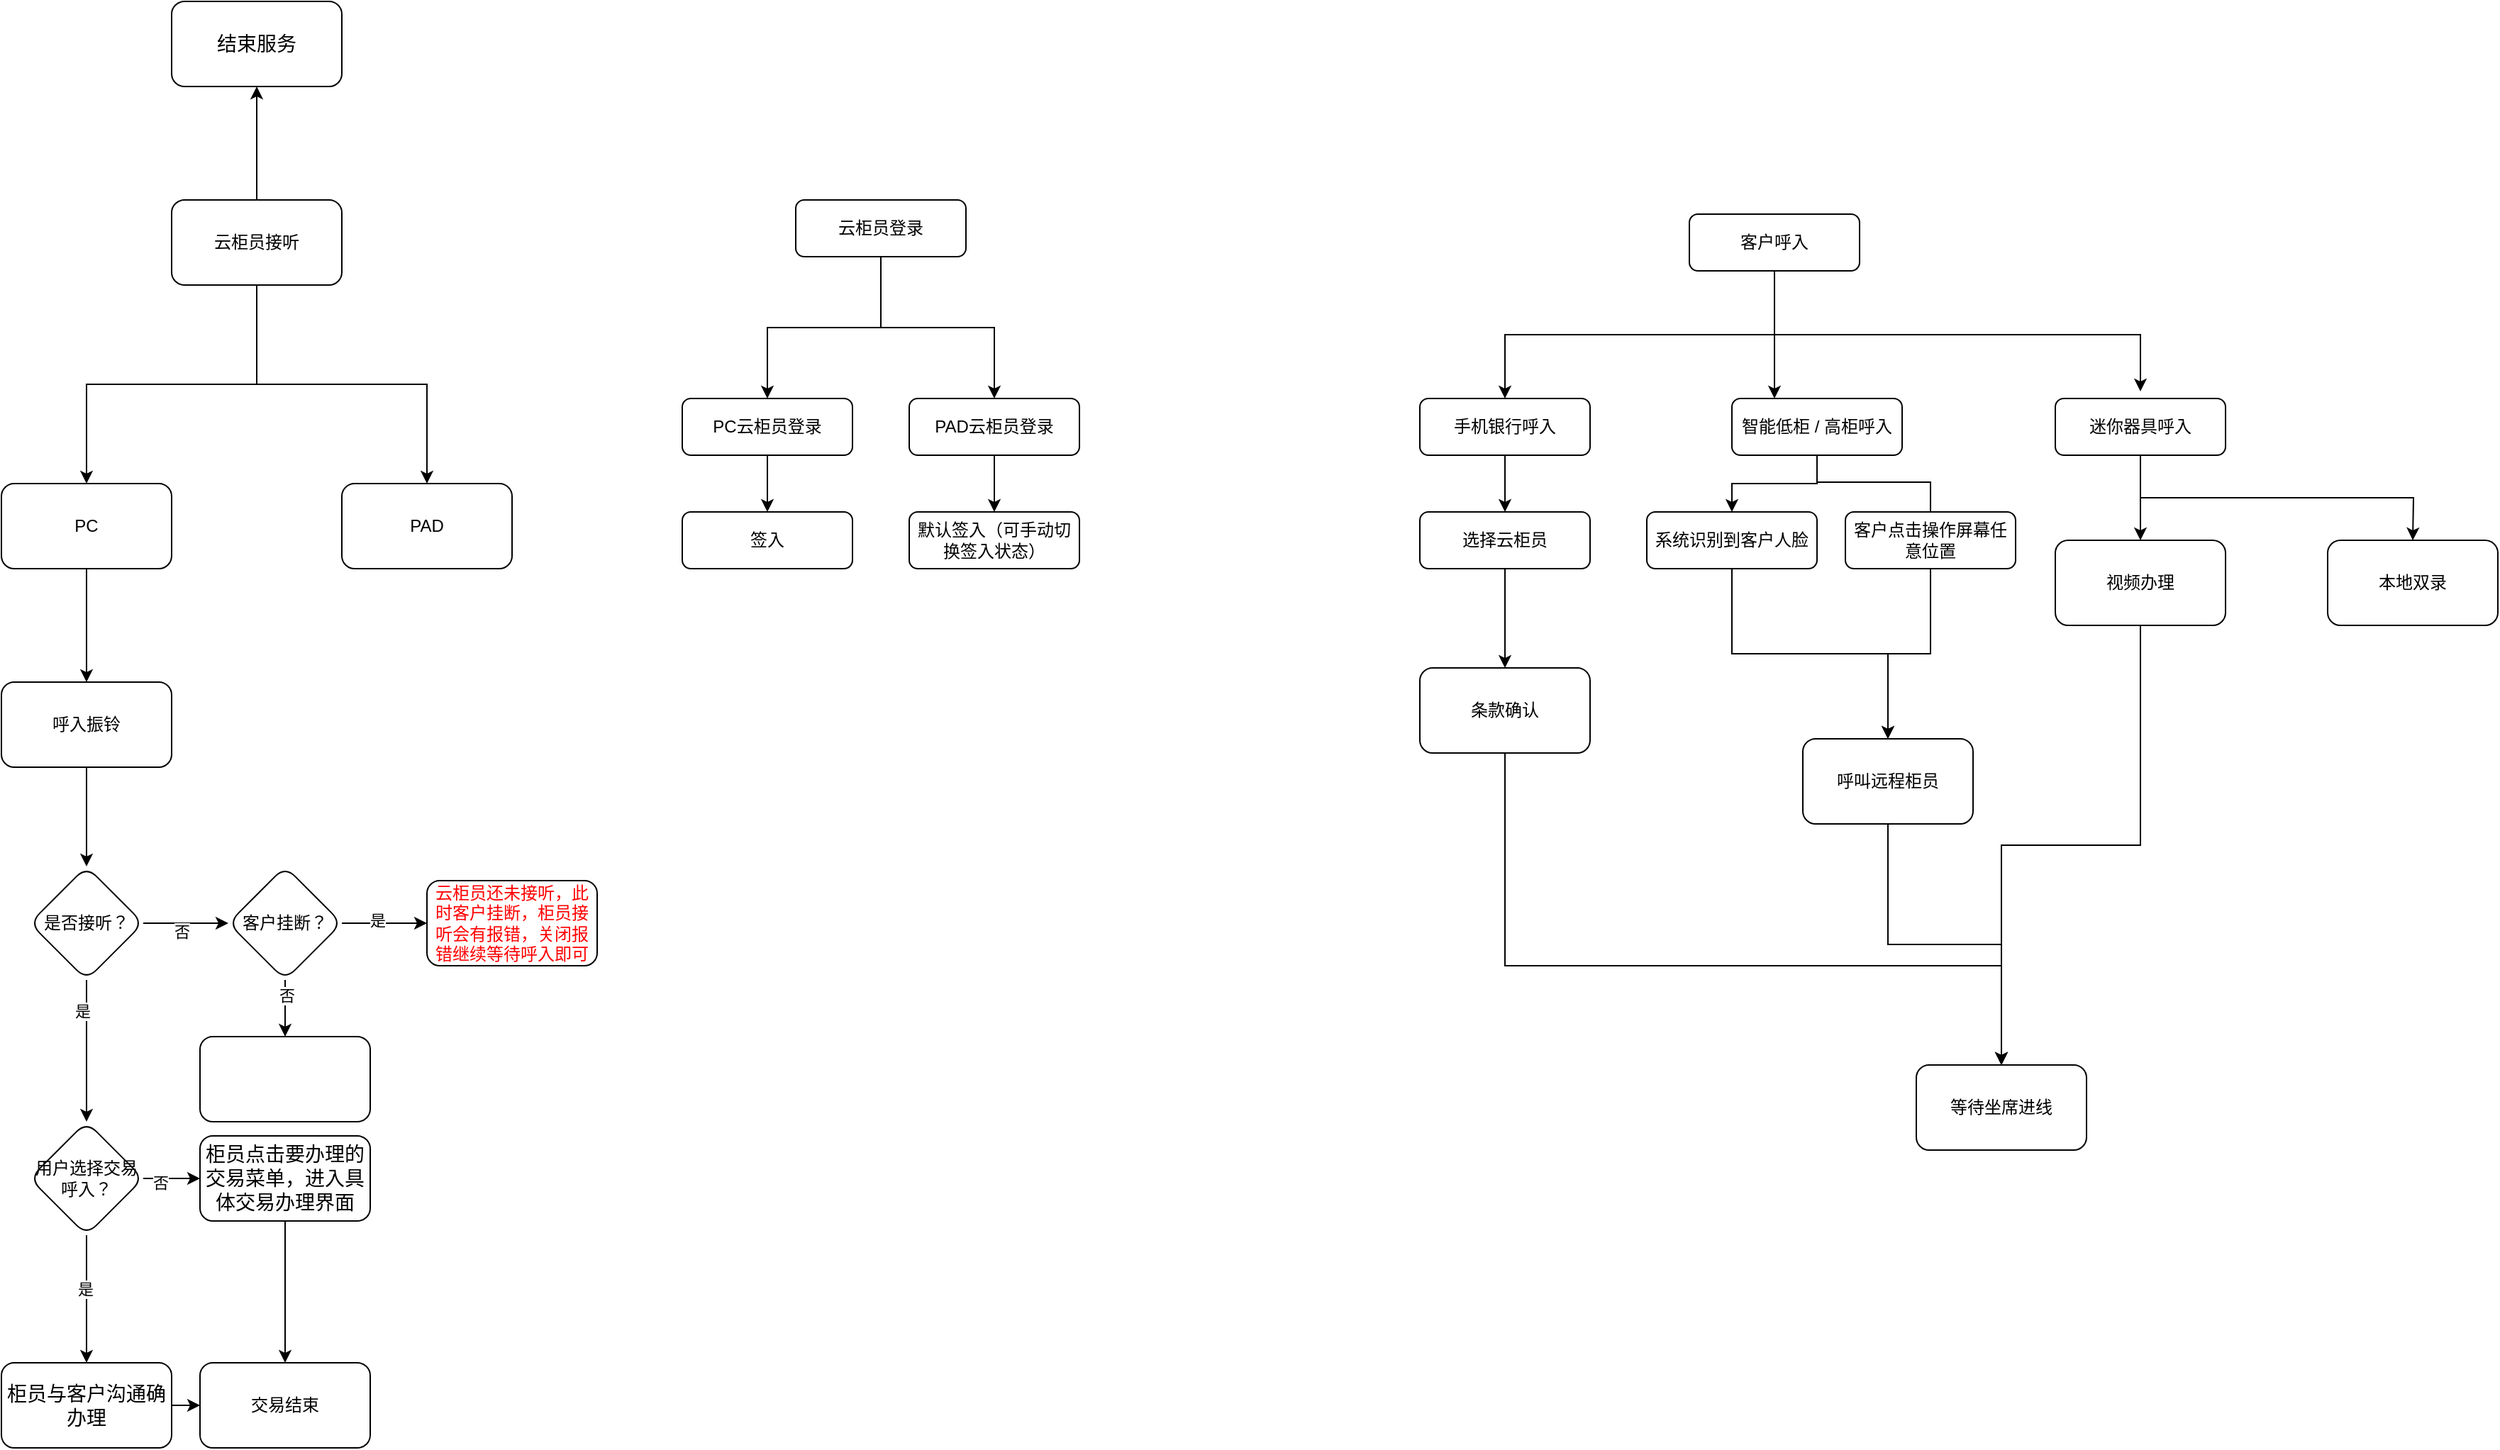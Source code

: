 <mxfile version="24.2.8" type="github">
  <diagram id="C5RBs43oDa-KdzZeNtuy" name="Page-1">
    <mxGraphModel dx="2033" dy="1695" grid="1" gridSize="10" guides="1" tooltips="1" connect="1" arrows="1" fold="1" page="1" pageScale="1" pageWidth="827" pageHeight="1169" math="0" shadow="0">
      <root>
        <mxCell id="WIyWlLk6GJQsqaUBKTNV-0" />
        <mxCell id="WIyWlLk6GJQsqaUBKTNV-1" parent="WIyWlLk6GJQsqaUBKTNV-0" />
        <mxCell id="HxlN1PRi2jvmmC1PD4Mm-4" style="edgeStyle=orthogonalEdgeStyle;rounded=0;orthogonalLoop=1;jettySize=auto;html=1;exitX=0.5;exitY=1;exitDx=0;exitDy=0;entryX=0.5;entryY=0;entryDx=0;entryDy=0;" edge="1" parent="WIyWlLk6GJQsqaUBKTNV-1" source="WIyWlLk6GJQsqaUBKTNV-3" target="HxlN1PRi2jvmmC1PD4Mm-0">
          <mxGeometry relative="1" as="geometry" />
        </mxCell>
        <mxCell id="HxlN1PRi2jvmmC1PD4Mm-5" style="edgeStyle=orthogonalEdgeStyle;rounded=0;orthogonalLoop=1;jettySize=auto;html=1;entryX=0.5;entryY=0;entryDx=0;entryDy=0;" edge="1" parent="WIyWlLk6GJQsqaUBKTNV-1" source="WIyWlLk6GJQsqaUBKTNV-3" target="HxlN1PRi2jvmmC1PD4Mm-1">
          <mxGeometry relative="1" as="geometry" />
        </mxCell>
        <mxCell id="WIyWlLk6GJQsqaUBKTNV-3" value="云柜员登录" style="rounded=1;whiteSpace=wrap;html=1;fontSize=12;glass=0;strokeWidth=1;shadow=0;" parent="WIyWlLk6GJQsqaUBKTNV-1" vertex="1">
          <mxGeometry x="-190" y="-210" width="120" height="40" as="geometry" />
        </mxCell>
        <mxCell id="HxlN1PRi2jvmmC1PD4Mm-6" style="edgeStyle=orthogonalEdgeStyle;rounded=0;orthogonalLoop=1;jettySize=auto;html=1;exitX=0.5;exitY=1;exitDx=0;exitDy=0;entryX=0.5;entryY=0;entryDx=0;entryDy=0;" edge="1" parent="WIyWlLk6GJQsqaUBKTNV-1" source="HxlN1PRi2jvmmC1PD4Mm-0" target="HxlN1PRi2jvmmC1PD4Mm-2">
          <mxGeometry relative="1" as="geometry" />
        </mxCell>
        <mxCell id="HxlN1PRi2jvmmC1PD4Mm-0" value="PC云柜员登录" style="rounded=1;whiteSpace=wrap;html=1;fontSize=12;glass=0;strokeWidth=1;shadow=0;" vertex="1" parent="WIyWlLk6GJQsqaUBKTNV-1">
          <mxGeometry x="-270" y="-70" width="120" height="40" as="geometry" />
        </mxCell>
        <mxCell id="HxlN1PRi2jvmmC1PD4Mm-7" style="edgeStyle=orthogonalEdgeStyle;rounded=0;orthogonalLoop=1;jettySize=auto;html=1;exitX=0.5;exitY=1;exitDx=0;exitDy=0;entryX=0.5;entryY=0;entryDx=0;entryDy=0;" edge="1" parent="WIyWlLk6GJQsqaUBKTNV-1" source="HxlN1PRi2jvmmC1PD4Mm-1" target="HxlN1PRi2jvmmC1PD4Mm-3">
          <mxGeometry relative="1" as="geometry" />
        </mxCell>
        <mxCell id="HxlN1PRi2jvmmC1PD4Mm-1" value="PAD云柜员登录" style="rounded=1;whiteSpace=wrap;html=1;fontSize=12;glass=0;strokeWidth=1;shadow=0;" vertex="1" parent="WIyWlLk6GJQsqaUBKTNV-1">
          <mxGeometry x="-110" y="-70" width="120" height="40" as="geometry" />
        </mxCell>
        <mxCell id="HxlN1PRi2jvmmC1PD4Mm-2" value="签入" style="rounded=1;whiteSpace=wrap;html=1;fontSize=12;glass=0;strokeWidth=1;shadow=0;" vertex="1" parent="WIyWlLk6GJQsqaUBKTNV-1">
          <mxGeometry x="-270" y="10" width="120" height="40" as="geometry" />
        </mxCell>
        <mxCell id="HxlN1PRi2jvmmC1PD4Mm-3" value="默认签入（可手动切换签入状态）" style="rounded=1;whiteSpace=wrap;html=1;fontSize=12;glass=0;strokeWidth=1;shadow=0;" vertex="1" parent="WIyWlLk6GJQsqaUBKTNV-1">
          <mxGeometry x="-110" y="10" width="120" height="40" as="geometry" />
        </mxCell>
        <mxCell id="HxlN1PRi2jvmmC1PD4Mm-8" style="edgeStyle=orthogonalEdgeStyle;rounded=0;orthogonalLoop=1;jettySize=auto;html=1;exitX=0.5;exitY=1;exitDx=0;exitDy=0;entryX=0.5;entryY=0;entryDx=0;entryDy=0;" edge="1" parent="WIyWlLk6GJQsqaUBKTNV-1" source="HxlN1PRi2jvmmC1PD4Mm-10" target="HxlN1PRi2jvmmC1PD4Mm-12">
          <mxGeometry relative="1" as="geometry" />
        </mxCell>
        <mxCell id="HxlN1PRi2jvmmC1PD4Mm-35" style="edgeStyle=orthogonalEdgeStyle;rounded=0;orthogonalLoop=1;jettySize=auto;html=1;exitX=0.5;exitY=1;exitDx=0;exitDy=0;entryX=0.5;entryY=0;entryDx=0;entryDy=0;" edge="1" parent="WIyWlLk6GJQsqaUBKTNV-1">
          <mxGeometry relative="1" as="geometry">
            <mxPoint x="500" y="-165" as="sourcePoint" />
            <mxPoint x="758" y="-75" as="targetPoint" />
            <Array as="points">
              <mxPoint x="500" y="-115" />
              <mxPoint x="758" y="-115" />
            </Array>
          </mxGeometry>
        </mxCell>
        <mxCell id="HxlN1PRi2jvmmC1PD4Mm-42" style="edgeStyle=orthogonalEdgeStyle;rounded=0;orthogonalLoop=1;jettySize=auto;html=1;exitX=0.5;exitY=1;exitDx=0;exitDy=0;entryX=0.25;entryY=0;entryDx=0;entryDy=0;" edge="1" parent="WIyWlLk6GJQsqaUBKTNV-1" source="HxlN1PRi2jvmmC1PD4Mm-10" target="HxlN1PRi2jvmmC1PD4Mm-14">
          <mxGeometry relative="1" as="geometry">
            <Array as="points">
              <mxPoint x="500" y="-120" />
              <mxPoint x="500" y="-120" />
            </Array>
          </mxGeometry>
        </mxCell>
        <mxCell id="HxlN1PRi2jvmmC1PD4Mm-10" value="客户呼入" style="rounded=1;whiteSpace=wrap;html=1;fontSize=12;glass=0;strokeWidth=1;shadow=0;" vertex="1" parent="WIyWlLk6GJQsqaUBKTNV-1">
          <mxGeometry x="440" y="-200" width="120" height="40" as="geometry" />
        </mxCell>
        <mxCell id="HxlN1PRi2jvmmC1PD4Mm-11" style="edgeStyle=orthogonalEdgeStyle;rounded=0;orthogonalLoop=1;jettySize=auto;html=1;exitX=0.5;exitY=1;exitDx=0;exitDy=0;entryX=0.5;entryY=0;entryDx=0;entryDy=0;" edge="1" parent="WIyWlLk6GJQsqaUBKTNV-1" source="HxlN1PRi2jvmmC1PD4Mm-12" target="HxlN1PRi2jvmmC1PD4Mm-15">
          <mxGeometry relative="1" as="geometry" />
        </mxCell>
        <mxCell id="HxlN1PRi2jvmmC1PD4Mm-12" value="手机银行呼入" style="rounded=1;whiteSpace=wrap;html=1;fontSize=12;glass=0;strokeWidth=1;shadow=0;" vertex="1" parent="WIyWlLk6GJQsqaUBKTNV-1">
          <mxGeometry x="250" y="-70" width="120" height="40" as="geometry" />
        </mxCell>
        <mxCell id="HxlN1PRi2jvmmC1PD4Mm-13" style="edgeStyle=orthogonalEdgeStyle;rounded=0;orthogonalLoop=1;jettySize=auto;html=1;exitX=0.5;exitY=1;exitDx=0;exitDy=0;entryX=0.5;entryY=0;entryDx=0;entryDy=0;" edge="1" parent="WIyWlLk6GJQsqaUBKTNV-1" source="HxlN1PRi2jvmmC1PD4Mm-14" target="HxlN1PRi2jvmmC1PD4Mm-16">
          <mxGeometry relative="1" as="geometry" />
        </mxCell>
        <mxCell id="HxlN1PRi2jvmmC1PD4Mm-26" style="edgeStyle=orthogonalEdgeStyle;rounded=0;orthogonalLoop=1;jettySize=auto;html=1;exitX=0.5;exitY=1;exitDx=0;exitDy=0;" edge="1" parent="WIyWlLk6GJQsqaUBKTNV-1">
          <mxGeometry relative="1" as="geometry">
            <mxPoint x="610" y="29" as="targetPoint" />
            <mxPoint x="530" y="-21" as="sourcePoint" />
            <Array as="points">
              <mxPoint x="530" y="-11" />
              <mxPoint x="610" y="-11" />
            </Array>
          </mxGeometry>
        </mxCell>
        <mxCell id="HxlN1PRi2jvmmC1PD4Mm-14" value="智能低柜 / 高柜呼入" style="rounded=1;whiteSpace=wrap;html=1;fontSize=12;glass=0;strokeWidth=1;shadow=0;" vertex="1" parent="WIyWlLk6GJQsqaUBKTNV-1">
          <mxGeometry x="470" y="-70" width="120" height="40" as="geometry" />
        </mxCell>
        <mxCell id="HxlN1PRi2jvmmC1PD4Mm-18" value="" style="edgeStyle=orthogonalEdgeStyle;rounded=0;orthogonalLoop=1;jettySize=auto;html=1;" edge="1" parent="WIyWlLk6GJQsqaUBKTNV-1" source="HxlN1PRi2jvmmC1PD4Mm-15" target="HxlN1PRi2jvmmC1PD4Mm-17">
          <mxGeometry relative="1" as="geometry" />
        </mxCell>
        <mxCell id="HxlN1PRi2jvmmC1PD4Mm-15" value="选择云柜员" style="rounded=1;whiteSpace=wrap;html=1;fontSize=12;glass=0;strokeWidth=1;shadow=0;" vertex="1" parent="WIyWlLk6GJQsqaUBKTNV-1">
          <mxGeometry x="250" y="10" width="120" height="40" as="geometry" />
        </mxCell>
        <mxCell id="HxlN1PRi2jvmmC1PD4Mm-22" value="" style="edgeStyle=orthogonalEdgeStyle;rounded=0;orthogonalLoop=1;jettySize=auto;html=1;" edge="1" parent="WIyWlLk6GJQsqaUBKTNV-1" source="HxlN1PRi2jvmmC1PD4Mm-16" target="HxlN1PRi2jvmmC1PD4Mm-21">
          <mxGeometry relative="1" as="geometry" />
        </mxCell>
        <mxCell id="HxlN1PRi2jvmmC1PD4Mm-16" value="系统识别到客户人脸" style="rounded=1;whiteSpace=wrap;html=1;fontSize=12;glass=0;strokeWidth=1;shadow=0;" vertex="1" parent="WIyWlLk6GJQsqaUBKTNV-1">
          <mxGeometry x="410" y="10" width="120" height="40" as="geometry" />
        </mxCell>
        <mxCell id="HxlN1PRi2jvmmC1PD4Mm-20" value="" style="edgeStyle=orthogonalEdgeStyle;rounded=0;orthogonalLoop=1;jettySize=auto;html=1;" edge="1" parent="WIyWlLk6GJQsqaUBKTNV-1" source="HxlN1PRi2jvmmC1PD4Mm-17" target="HxlN1PRi2jvmmC1PD4Mm-19">
          <mxGeometry relative="1" as="geometry">
            <Array as="points">
              <mxPoint x="310" y="330" />
              <mxPoint x="660" y="330" />
            </Array>
          </mxGeometry>
        </mxCell>
        <mxCell id="HxlN1PRi2jvmmC1PD4Mm-17" value="条款确认" style="whiteSpace=wrap;html=1;rounded=1;glass=0;strokeWidth=1;shadow=0;" vertex="1" parent="WIyWlLk6GJQsqaUBKTNV-1">
          <mxGeometry x="250" y="120" width="120" height="60" as="geometry" />
        </mxCell>
        <mxCell id="HxlN1PRi2jvmmC1PD4Mm-19" value="等待坐席进线" style="whiteSpace=wrap;html=1;rounded=1;glass=0;strokeWidth=1;shadow=0;" vertex="1" parent="WIyWlLk6GJQsqaUBKTNV-1">
          <mxGeometry x="600" y="400" width="120" height="60" as="geometry" />
        </mxCell>
        <mxCell id="HxlN1PRi2jvmmC1PD4Mm-29" style="edgeStyle=orthogonalEdgeStyle;rounded=0;orthogonalLoop=1;jettySize=auto;html=1;entryX=0.5;entryY=0;entryDx=0;entryDy=0;" edge="1" parent="WIyWlLk6GJQsqaUBKTNV-1" source="HxlN1PRi2jvmmC1PD4Mm-21" target="HxlN1PRi2jvmmC1PD4Mm-19">
          <mxGeometry relative="1" as="geometry" />
        </mxCell>
        <mxCell id="HxlN1PRi2jvmmC1PD4Mm-21" value="呼叫远程柜员" style="whiteSpace=wrap;html=1;rounded=1;glass=0;strokeWidth=1;shadow=0;" vertex="1" parent="WIyWlLk6GJQsqaUBKTNV-1">
          <mxGeometry x="520" y="170" width="120" height="60" as="geometry" />
        </mxCell>
        <mxCell id="HxlN1PRi2jvmmC1PD4Mm-28" style="edgeStyle=orthogonalEdgeStyle;rounded=0;orthogonalLoop=1;jettySize=auto;html=1;exitX=0.5;exitY=1;exitDx=0;exitDy=0;entryX=0.5;entryY=0;entryDx=0;entryDy=0;" edge="1" parent="WIyWlLk6GJQsqaUBKTNV-1" source="HxlN1PRi2jvmmC1PD4Mm-27" target="HxlN1PRi2jvmmC1PD4Mm-21">
          <mxGeometry relative="1" as="geometry" />
        </mxCell>
        <mxCell id="HxlN1PRi2jvmmC1PD4Mm-27" value="客户点击操作屏幕任意位置" style="rounded=1;whiteSpace=wrap;html=1;fontSize=12;glass=0;strokeWidth=1;shadow=0;" vertex="1" parent="WIyWlLk6GJQsqaUBKTNV-1">
          <mxGeometry x="550" y="10" width="120" height="40" as="geometry" />
        </mxCell>
        <mxCell id="HxlN1PRi2jvmmC1PD4Mm-32" style="edgeStyle=orthogonalEdgeStyle;rounded=0;orthogonalLoop=1;jettySize=auto;html=1;exitX=0.5;exitY=1;exitDx=0;exitDy=0;" edge="1" parent="WIyWlLk6GJQsqaUBKTNV-1" source="HxlN1PRi2jvmmC1PD4Mm-31">
          <mxGeometry relative="1" as="geometry">
            <mxPoint x="758" y="30" as="targetPoint" />
          </mxGeometry>
        </mxCell>
        <mxCell id="HxlN1PRi2jvmmC1PD4Mm-36" style="edgeStyle=orthogonalEdgeStyle;rounded=0;orthogonalLoop=1;jettySize=auto;html=1;exitX=0.5;exitY=1;exitDx=0;exitDy=0;" edge="1" parent="WIyWlLk6GJQsqaUBKTNV-1" source="HxlN1PRi2jvmmC1PD4Mm-31">
          <mxGeometry relative="1" as="geometry">
            <mxPoint x="950" y="30" as="targetPoint" />
          </mxGeometry>
        </mxCell>
        <mxCell id="HxlN1PRi2jvmmC1PD4Mm-31" value="迷你器具呼入" style="rounded=1;whiteSpace=wrap;html=1;fontSize=12;glass=0;strokeWidth=1;shadow=0;" vertex="1" parent="WIyWlLk6GJQsqaUBKTNV-1">
          <mxGeometry x="698" y="-70" width="120" height="40" as="geometry" />
        </mxCell>
        <mxCell id="HxlN1PRi2jvmmC1PD4Mm-39" style="edgeStyle=orthogonalEdgeStyle;rounded=0;orthogonalLoop=1;jettySize=auto;html=1;exitX=0.5;exitY=1;exitDx=0;exitDy=0;" edge="1" parent="WIyWlLk6GJQsqaUBKTNV-1" source="HxlN1PRi2jvmmC1PD4Mm-33" target="HxlN1PRi2jvmmC1PD4Mm-19">
          <mxGeometry relative="1" as="geometry" />
        </mxCell>
        <mxCell id="HxlN1PRi2jvmmC1PD4Mm-33" value="视频办理" style="whiteSpace=wrap;html=1;rounded=1;glass=0;strokeWidth=1;shadow=0;" vertex="1" parent="WIyWlLk6GJQsqaUBKTNV-1">
          <mxGeometry x="698" y="30" width="120" height="60" as="geometry" />
        </mxCell>
        <mxCell id="HxlN1PRi2jvmmC1PD4Mm-37" value="本地双录" style="whiteSpace=wrap;html=1;rounded=1;glass=0;strokeWidth=1;shadow=0;" vertex="1" parent="WIyWlLk6GJQsqaUBKTNV-1">
          <mxGeometry x="890" y="30" width="120" height="60" as="geometry" />
        </mxCell>
        <mxCell id="HxlN1PRi2jvmmC1PD4Mm-48" style="edgeStyle=orthogonalEdgeStyle;rounded=0;orthogonalLoop=1;jettySize=auto;html=1;exitX=0.5;exitY=1;exitDx=0;exitDy=0;" edge="1" parent="WIyWlLk6GJQsqaUBKTNV-1" source="HxlN1PRi2jvmmC1PD4Mm-43" target="HxlN1PRi2jvmmC1PD4Mm-44">
          <mxGeometry relative="1" as="geometry" />
        </mxCell>
        <mxCell id="HxlN1PRi2jvmmC1PD4Mm-51" style="edgeStyle=orthogonalEdgeStyle;rounded=0;orthogonalLoop=1;jettySize=auto;html=1;exitX=0.5;exitY=1;exitDx=0;exitDy=0;entryX=0.5;entryY=0;entryDx=0;entryDy=0;" edge="1" parent="WIyWlLk6GJQsqaUBKTNV-1" source="HxlN1PRi2jvmmC1PD4Mm-43" target="HxlN1PRi2jvmmC1PD4Mm-49">
          <mxGeometry relative="1" as="geometry" />
        </mxCell>
        <mxCell id="HxlN1PRi2jvmmC1PD4Mm-82" value="" style="edgeStyle=orthogonalEdgeStyle;rounded=0;orthogonalLoop=1;jettySize=auto;html=1;" edge="1" parent="WIyWlLk6GJQsqaUBKTNV-1" source="HxlN1PRi2jvmmC1PD4Mm-43" target="HxlN1PRi2jvmmC1PD4Mm-81">
          <mxGeometry relative="1" as="geometry" />
        </mxCell>
        <mxCell id="HxlN1PRi2jvmmC1PD4Mm-43" value="云柜员接听" style="whiteSpace=wrap;html=1;rounded=1;glass=0;strokeWidth=1;shadow=0;" vertex="1" parent="WIyWlLk6GJQsqaUBKTNV-1">
          <mxGeometry x="-630" y="-210" width="120" height="60" as="geometry" />
        </mxCell>
        <mxCell id="HxlN1PRi2jvmmC1PD4Mm-53" value="" style="edgeStyle=orthogonalEdgeStyle;rounded=0;orthogonalLoop=1;jettySize=auto;html=1;" edge="1" parent="WIyWlLk6GJQsqaUBKTNV-1" source="HxlN1PRi2jvmmC1PD4Mm-44" target="HxlN1PRi2jvmmC1PD4Mm-52">
          <mxGeometry relative="1" as="geometry" />
        </mxCell>
        <mxCell id="HxlN1PRi2jvmmC1PD4Mm-44" value="PC" style="whiteSpace=wrap;html=1;rounded=1;glass=0;strokeWidth=1;shadow=0;" vertex="1" parent="WIyWlLk6GJQsqaUBKTNV-1">
          <mxGeometry x="-750" y="-10" width="120" height="60" as="geometry" />
        </mxCell>
        <mxCell id="HxlN1PRi2jvmmC1PD4Mm-49" value="PAD" style="whiteSpace=wrap;html=1;rounded=1;glass=0;strokeWidth=1;shadow=0;" vertex="1" parent="WIyWlLk6GJQsqaUBKTNV-1">
          <mxGeometry x="-510" y="-10" width="120" height="60" as="geometry" />
        </mxCell>
        <mxCell id="HxlN1PRi2jvmmC1PD4Mm-55" value="" style="edgeStyle=orthogonalEdgeStyle;rounded=0;orthogonalLoop=1;jettySize=auto;html=1;" edge="1" parent="WIyWlLk6GJQsqaUBKTNV-1" source="HxlN1PRi2jvmmC1PD4Mm-52" target="HxlN1PRi2jvmmC1PD4Mm-54">
          <mxGeometry relative="1" as="geometry" />
        </mxCell>
        <mxCell id="HxlN1PRi2jvmmC1PD4Mm-52" value="呼入振铃" style="whiteSpace=wrap;html=1;rounded=1;glass=0;strokeWidth=1;shadow=0;" vertex="1" parent="WIyWlLk6GJQsqaUBKTNV-1">
          <mxGeometry x="-750" y="130" width="120" height="60" as="geometry" />
        </mxCell>
        <mxCell id="HxlN1PRi2jvmmC1PD4Mm-57" value="" style="edgeStyle=orthogonalEdgeStyle;rounded=0;orthogonalLoop=1;jettySize=auto;html=1;entryX=0.5;entryY=0;entryDx=0;entryDy=0;" edge="1" parent="WIyWlLk6GJQsqaUBKTNV-1" source="HxlN1PRi2jvmmC1PD4Mm-54" target="HxlN1PRi2jvmmC1PD4Mm-69">
          <mxGeometry relative="1" as="geometry">
            <mxPoint x="-690" y="430" as="targetPoint" />
          </mxGeometry>
        </mxCell>
        <mxCell id="HxlN1PRi2jvmmC1PD4Mm-60" value="是" style="edgeLabel;html=1;align=center;verticalAlign=middle;resizable=0;points=[];" vertex="1" connectable="0" parent="HxlN1PRi2jvmmC1PD4Mm-57">
          <mxGeometry x="-0.563" y="-3" relative="1" as="geometry">
            <mxPoint as="offset" />
          </mxGeometry>
        </mxCell>
        <mxCell id="HxlN1PRi2jvmmC1PD4Mm-59" value="" style="edgeStyle=orthogonalEdgeStyle;rounded=0;orthogonalLoop=1;jettySize=auto;html=1;" edge="1" parent="WIyWlLk6GJQsqaUBKTNV-1" source="HxlN1PRi2jvmmC1PD4Mm-54">
          <mxGeometry relative="1" as="geometry">
            <mxPoint x="-590" y="300" as="targetPoint" />
          </mxGeometry>
        </mxCell>
        <mxCell id="HxlN1PRi2jvmmC1PD4Mm-61" value="否" style="edgeLabel;html=1;align=center;verticalAlign=middle;resizable=0;points=[];" vertex="1" connectable="0" parent="HxlN1PRi2jvmmC1PD4Mm-59">
          <mxGeometry x="-0.111" y="-6" relative="1" as="geometry">
            <mxPoint as="offset" />
          </mxGeometry>
        </mxCell>
        <mxCell id="HxlN1PRi2jvmmC1PD4Mm-54" value="是否接听？" style="rhombus;whiteSpace=wrap;html=1;rounded=1;glass=0;strokeWidth=1;shadow=0;" vertex="1" parent="WIyWlLk6GJQsqaUBKTNV-1">
          <mxGeometry x="-730" y="260" width="80" height="80" as="geometry" />
        </mxCell>
        <mxCell id="HxlN1PRi2jvmmC1PD4Mm-64" value="" style="edgeStyle=orthogonalEdgeStyle;rounded=0;orthogonalLoop=1;jettySize=auto;html=1;" edge="1" parent="WIyWlLk6GJQsqaUBKTNV-1" source="HxlN1PRi2jvmmC1PD4Mm-62" target="HxlN1PRi2jvmmC1PD4Mm-63">
          <mxGeometry relative="1" as="geometry" />
        </mxCell>
        <mxCell id="HxlN1PRi2jvmmC1PD4Mm-67" value="是" style="edgeLabel;html=1;align=center;verticalAlign=middle;resizable=0;points=[];" vertex="1" connectable="0" parent="HxlN1PRi2jvmmC1PD4Mm-64">
          <mxGeometry x="-0.171" y="2" relative="1" as="geometry">
            <mxPoint as="offset" />
          </mxGeometry>
        </mxCell>
        <mxCell id="HxlN1PRi2jvmmC1PD4Mm-66" value="" style="edgeStyle=orthogonalEdgeStyle;rounded=0;orthogonalLoop=1;jettySize=auto;html=1;" edge="1" parent="WIyWlLk6GJQsqaUBKTNV-1" source="HxlN1PRi2jvmmC1PD4Mm-62" target="HxlN1PRi2jvmmC1PD4Mm-65">
          <mxGeometry relative="1" as="geometry" />
        </mxCell>
        <mxCell id="HxlN1PRi2jvmmC1PD4Mm-68" value="否" style="edgeLabel;html=1;align=center;verticalAlign=middle;resizable=0;points=[];" vertex="1" connectable="0" parent="HxlN1PRi2jvmmC1PD4Mm-66">
          <mxGeometry x="-0.451" y="1" relative="1" as="geometry">
            <mxPoint as="offset" />
          </mxGeometry>
        </mxCell>
        <mxCell id="HxlN1PRi2jvmmC1PD4Mm-62" value="客户挂断？" style="rhombus;whiteSpace=wrap;html=1;rounded=1;glass=0;strokeWidth=1;shadow=0;" vertex="1" parent="WIyWlLk6GJQsqaUBKTNV-1">
          <mxGeometry x="-590" y="260" width="80" height="80" as="geometry" />
        </mxCell>
        <mxCell id="HxlN1PRi2jvmmC1PD4Mm-63" value="&lt;br&gt;&lt;p class=&quot;MsoCaption&quot;&gt;&lt;span style=&quot;font-family:宋体;mso-ascii-font-family:Cambria;&lt;br/&gt;mso-ascii-theme-font:major-latin;mso-fareast-theme-font:minor-fareast;&lt;br/&gt;mso-hansi-font-family:Cambria;mso-hansi-theme-font:major-latin;color:red&quot;&gt;云柜员还未接听，此时客户挂断，&lt;/span&gt;&lt;span style=&quot;color: red; font-family: 宋体; background-color: initial;&quot;&gt;&lt;font style=&quot;font-size: 12px;&quot;&gt;柜员接听会有报错，关闭报错继续等待呼入即可&lt;/font&gt;&lt;/span&gt;&lt;/p&gt;&lt;div&gt;&lt;br&gt;&lt;/div&gt;" style="whiteSpace=wrap;html=1;rounded=1;glass=0;strokeWidth=1;shadow=0;" vertex="1" parent="WIyWlLk6GJQsqaUBKTNV-1">
          <mxGeometry x="-450" y="270" width="120" height="60" as="geometry" />
        </mxCell>
        <mxCell id="HxlN1PRi2jvmmC1PD4Mm-65" value="" style="whiteSpace=wrap;html=1;rounded=1;glass=0;strokeWidth=1;shadow=0;" vertex="1" parent="WIyWlLk6GJQsqaUBKTNV-1">
          <mxGeometry x="-610" y="380" width="120" height="60" as="geometry" />
        </mxCell>
        <mxCell id="HxlN1PRi2jvmmC1PD4Mm-72" value="" style="edgeStyle=orthogonalEdgeStyle;rounded=0;orthogonalLoop=1;jettySize=auto;html=1;" edge="1" parent="WIyWlLk6GJQsqaUBKTNV-1" source="HxlN1PRi2jvmmC1PD4Mm-69" target="HxlN1PRi2jvmmC1PD4Mm-71">
          <mxGeometry relative="1" as="geometry" />
        </mxCell>
        <mxCell id="HxlN1PRi2jvmmC1PD4Mm-77" value="是" style="edgeLabel;html=1;align=center;verticalAlign=middle;resizable=0;points=[];" vertex="1" connectable="0" parent="HxlN1PRi2jvmmC1PD4Mm-72">
          <mxGeometry x="-0.159" y="-1" relative="1" as="geometry">
            <mxPoint as="offset" />
          </mxGeometry>
        </mxCell>
        <mxCell id="HxlN1PRi2jvmmC1PD4Mm-75" value="" style="edgeStyle=orthogonalEdgeStyle;rounded=0;orthogonalLoop=1;jettySize=auto;html=1;" edge="1" parent="WIyWlLk6GJQsqaUBKTNV-1" source="HxlN1PRi2jvmmC1PD4Mm-69" target="HxlN1PRi2jvmmC1PD4Mm-74">
          <mxGeometry relative="1" as="geometry" />
        </mxCell>
        <mxCell id="HxlN1PRi2jvmmC1PD4Mm-76" value="否" style="edgeLabel;html=1;align=center;verticalAlign=middle;resizable=0;points=[];" vertex="1" connectable="0" parent="HxlN1PRi2jvmmC1PD4Mm-75">
          <mxGeometry x="-0.42" y="-3" relative="1" as="geometry">
            <mxPoint as="offset" />
          </mxGeometry>
        </mxCell>
        <mxCell id="HxlN1PRi2jvmmC1PD4Mm-69" value="用户选择交易呼入？" style="rhombus;whiteSpace=wrap;html=1;rounded=1;glass=0;strokeWidth=1;shadow=0;" vertex="1" parent="WIyWlLk6GJQsqaUBKTNV-1">
          <mxGeometry x="-730" y="440" width="80" height="80" as="geometry" />
        </mxCell>
        <mxCell id="HxlN1PRi2jvmmC1PD4Mm-80" value="" style="edgeStyle=orthogonalEdgeStyle;rounded=0;orthogonalLoop=1;jettySize=auto;html=1;" edge="1" parent="WIyWlLk6GJQsqaUBKTNV-1" source="HxlN1PRi2jvmmC1PD4Mm-71" target="HxlN1PRi2jvmmC1PD4Mm-78">
          <mxGeometry relative="1" as="geometry" />
        </mxCell>
        <mxCell id="HxlN1PRi2jvmmC1PD4Mm-71" value="&lt;span style=&quot;font-size:10.5pt;mso-bidi-font-size:12.0pt;&lt;br/&gt;font-family:宋体;mso-ascii-font-family:&amp;quot;Times New Roman&amp;quot;;mso-hansi-font-family:&lt;br/&gt;&amp;quot;Times New Roman&amp;quot;;mso-bidi-font-family:&amp;quot;Times New Roman&amp;quot;;mso-font-kerning:1.0pt;&lt;br/&gt;mso-ansi-language:EN-US;mso-fareast-language:ZH-CN;mso-bidi-language:AR-SA&quot;&gt;柜员与客户沟通确办理&lt;/span&gt;" style="whiteSpace=wrap;html=1;rounded=1;glass=0;strokeWidth=1;shadow=0;" vertex="1" parent="WIyWlLk6GJQsqaUBKTNV-1">
          <mxGeometry x="-750" y="610" width="120" height="60" as="geometry" />
        </mxCell>
        <mxCell id="HxlN1PRi2jvmmC1PD4Mm-79" value="" style="edgeStyle=orthogonalEdgeStyle;rounded=0;orthogonalLoop=1;jettySize=auto;html=1;" edge="1" parent="WIyWlLk6GJQsqaUBKTNV-1" source="HxlN1PRi2jvmmC1PD4Mm-74" target="HxlN1PRi2jvmmC1PD4Mm-78">
          <mxGeometry relative="1" as="geometry" />
        </mxCell>
        <mxCell id="HxlN1PRi2jvmmC1PD4Mm-74" value="&lt;span style=&quot;font-size:10.5pt;mso-bidi-font-size:12.0pt;&lt;br/&gt;font-family:宋体;mso-ascii-font-family:&amp;quot;Times New Roman&amp;quot;;mso-hansi-font-family:&lt;br/&gt;&amp;quot;Times New Roman&amp;quot;;mso-bidi-font-family:&amp;quot;Times New Roman&amp;quot;;mso-font-kerning:1.0pt;&lt;br/&gt;mso-ansi-language:EN-US;mso-fareast-language:ZH-CN;mso-bidi-language:AR-SA&quot;&gt;柜员点击要办理的交易菜单，进入具体交易办理界面&lt;/span&gt;" style="whiteSpace=wrap;html=1;rounded=1;glass=0;strokeWidth=1;shadow=0;" vertex="1" parent="WIyWlLk6GJQsqaUBKTNV-1">
          <mxGeometry x="-610" y="450" width="120" height="60" as="geometry" />
        </mxCell>
        <mxCell id="HxlN1PRi2jvmmC1PD4Mm-78" value="交易结束" style="whiteSpace=wrap;html=1;rounded=1;glass=0;strokeWidth=1;shadow=0;" vertex="1" parent="WIyWlLk6GJQsqaUBKTNV-1">
          <mxGeometry x="-610" y="610" width="120" height="60" as="geometry" />
        </mxCell>
        <mxCell id="HxlN1PRi2jvmmC1PD4Mm-81" value="&lt;span style=&quot;font-size:10.5pt;mso-bidi-font-size:12.0pt;&lt;br/&gt;font-family:宋体;mso-ascii-font-family:&amp;quot;Times New Roman&amp;quot;;mso-hansi-font-family:&lt;br/&gt;&amp;quot;Times New Roman&amp;quot;;mso-bidi-font-family:&amp;quot;Times New Roman&amp;quot;;mso-font-kerning:1.0pt;&lt;br/&gt;mso-ansi-language:EN-GB;mso-fareast-language:ZH-CN;mso-bidi-language:AR-SA&quot;&gt;结束服务&lt;/span&gt;" style="whiteSpace=wrap;html=1;rounded=1;glass=0;strokeWidth=1;shadow=0;" vertex="1" parent="WIyWlLk6GJQsqaUBKTNV-1">
          <mxGeometry x="-630" y="-350" width="120" height="60" as="geometry" />
        </mxCell>
      </root>
    </mxGraphModel>
  </diagram>
</mxfile>
